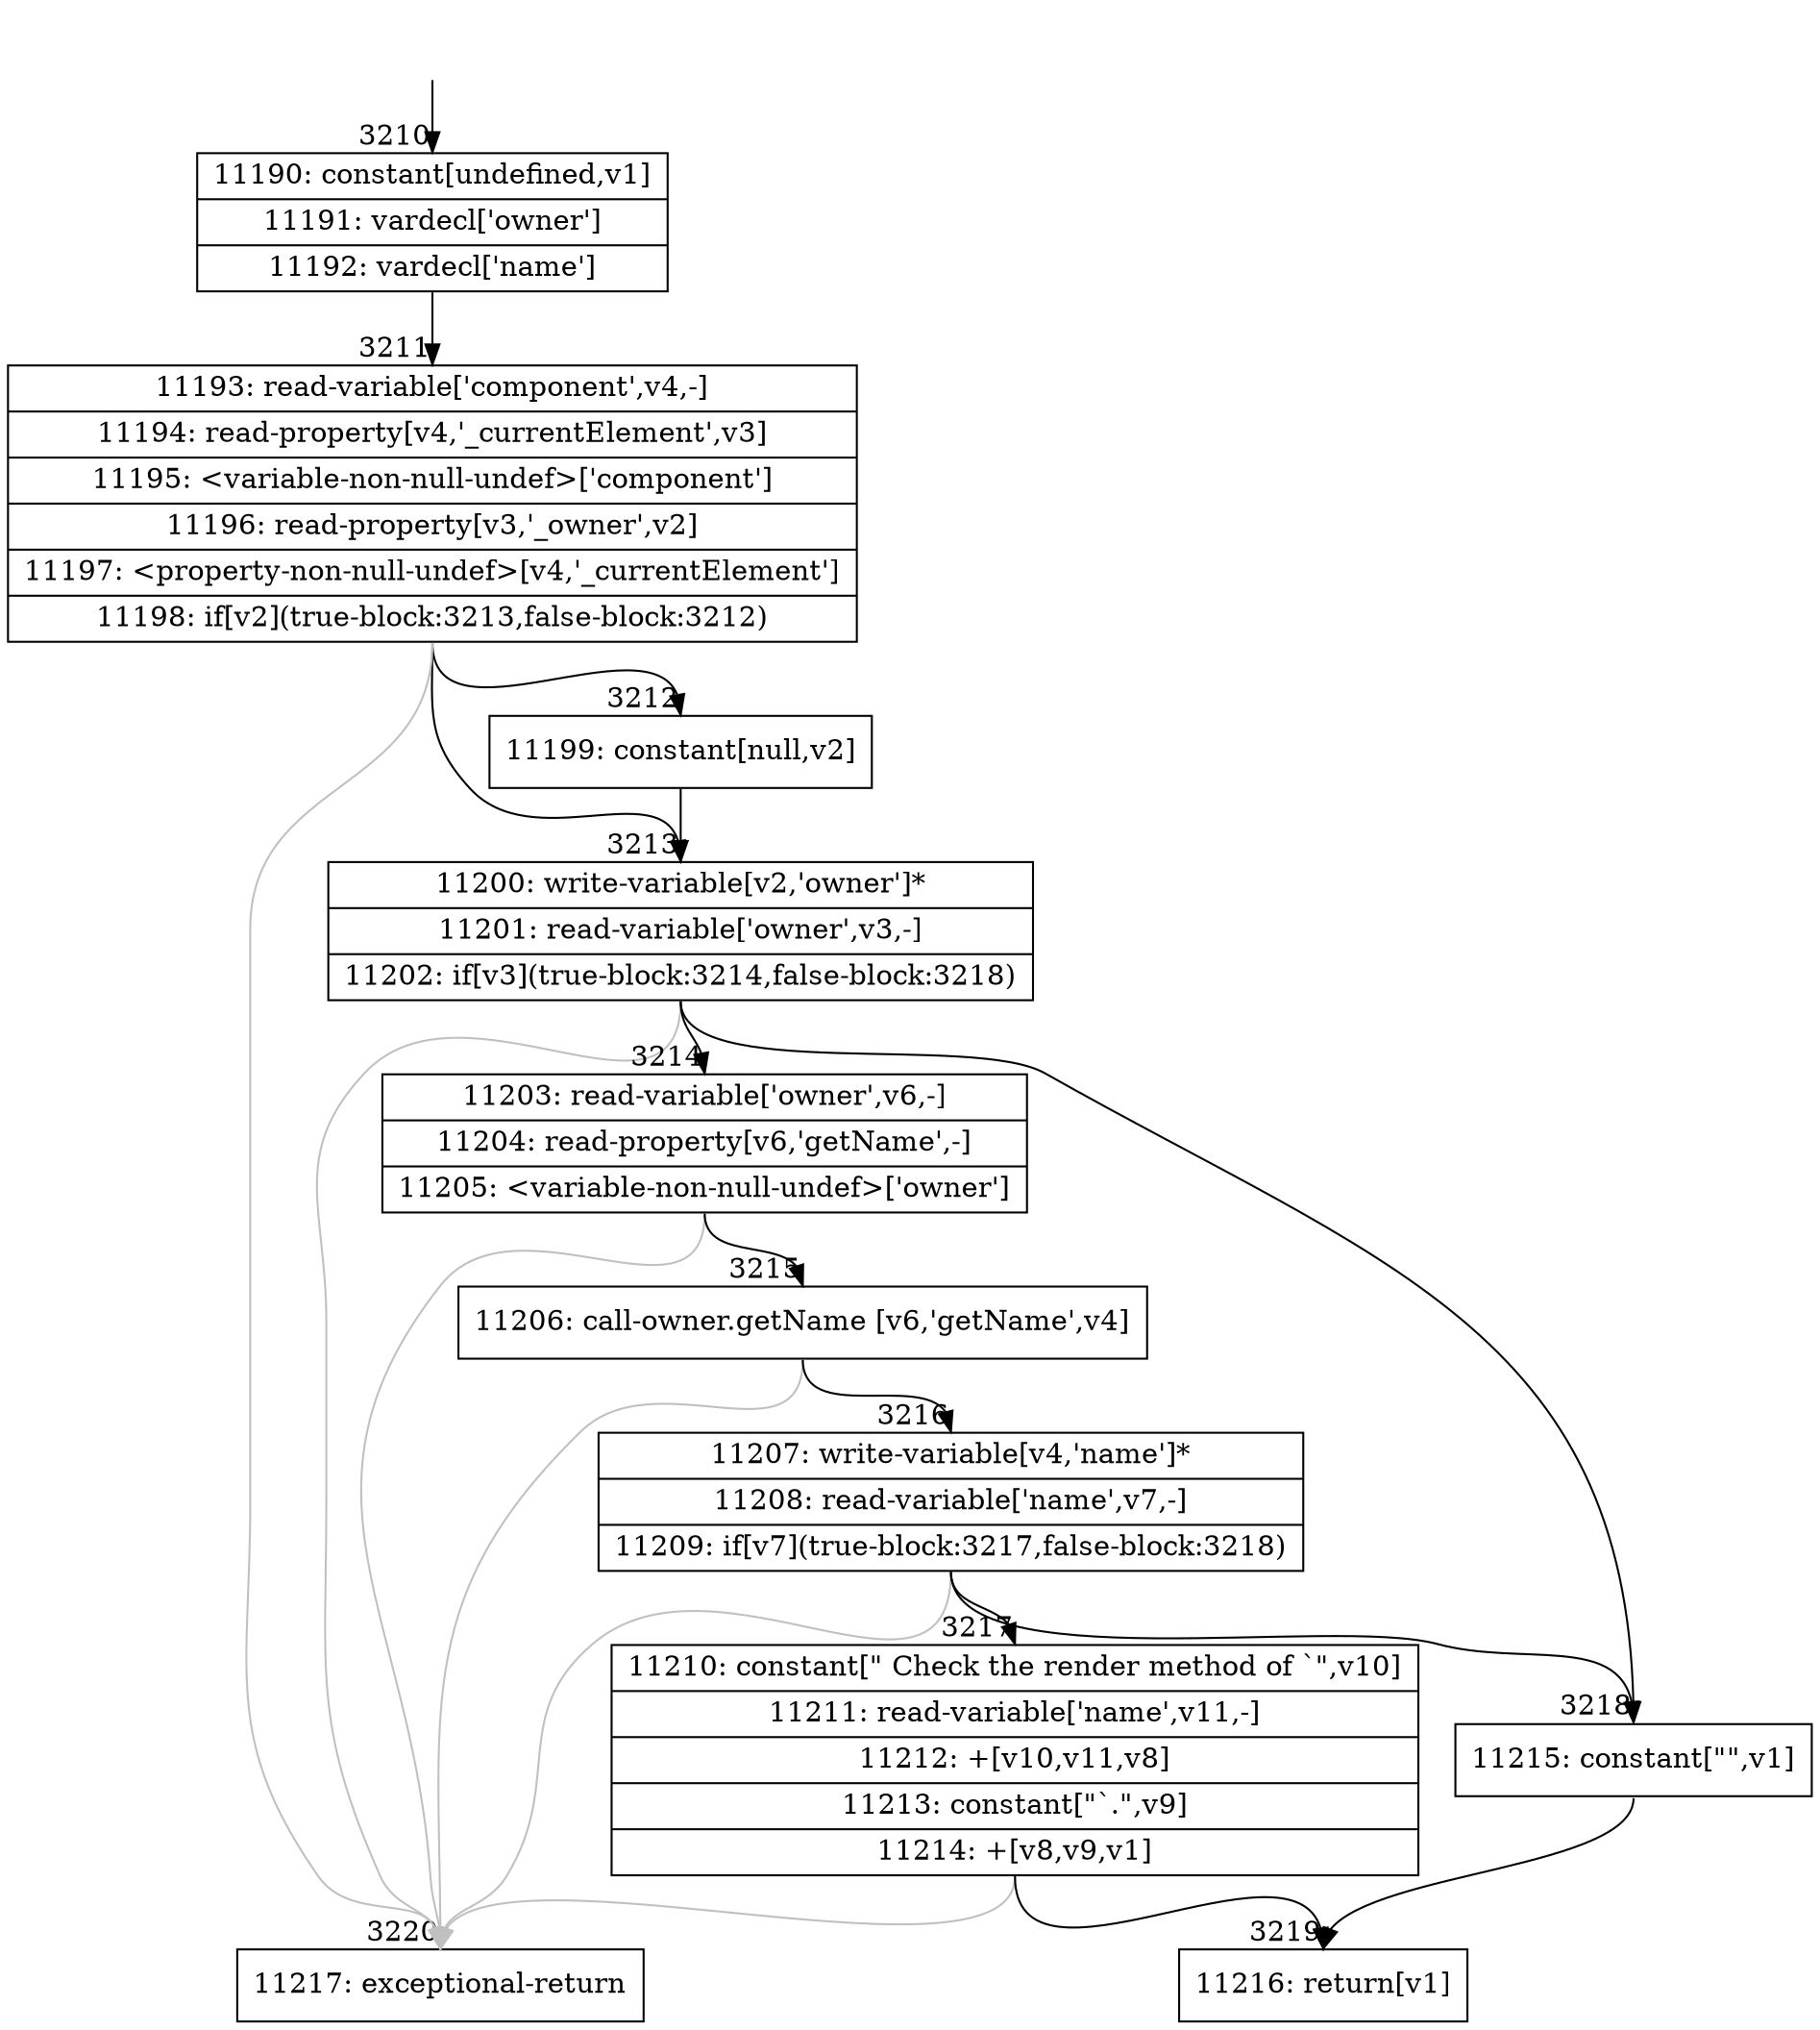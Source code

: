 digraph {
rankdir="TD"
BB_entry232[shape=none,label=""];
BB_entry232 -> BB3210 [tailport=s, headport=n, headlabel="    3210"]
BB3210 [shape=record label="{11190: constant[undefined,v1]|11191: vardecl['owner']|11192: vardecl['name']}" ] 
BB3210 -> BB3211 [tailport=s, headport=n, headlabel="      3211"]
BB3211 [shape=record label="{11193: read-variable['component',v4,-]|11194: read-property[v4,'_currentElement',v3]|11195: \<variable-non-null-undef\>['component']|11196: read-property[v3,'_owner',v2]|11197: \<property-non-null-undef\>[v4,'_currentElement']|11198: if[v2](true-block:3213,false-block:3212)}" ] 
BB3211 -> BB3213 [tailport=s, headport=n, headlabel="      3213"]
BB3211 -> BB3212 [tailport=s, headport=n, headlabel="      3212"]
BB3211 -> BB3220 [tailport=s, headport=n, color=gray, headlabel="      3220"]
BB3212 [shape=record label="{11199: constant[null,v2]}" ] 
BB3212 -> BB3213 [tailport=s, headport=n]
BB3213 [shape=record label="{11200: write-variable[v2,'owner']*|11201: read-variable['owner',v3,-]|11202: if[v3](true-block:3214,false-block:3218)}" ] 
BB3213 -> BB3214 [tailport=s, headport=n, headlabel="      3214"]
BB3213 -> BB3218 [tailport=s, headport=n, headlabel="      3218"]
BB3213 -> BB3220 [tailport=s, headport=n, color=gray]
BB3214 [shape=record label="{11203: read-variable['owner',v6,-]|11204: read-property[v6,'getName',-]|11205: \<variable-non-null-undef\>['owner']}" ] 
BB3214 -> BB3215 [tailport=s, headport=n, headlabel="      3215"]
BB3214 -> BB3220 [tailport=s, headport=n, color=gray]
BB3215 [shape=record label="{11206: call-owner.getName [v6,'getName',v4]}" ] 
BB3215 -> BB3216 [tailport=s, headport=n, headlabel="      3216"]
BB3215 -> BB3220 [tailport=s, headport=n, color=gray]
BB3216 [shape=record label="{11207: write-variable[v4,'name']*|11208: read-variable['name',v7,-]|11209: if[v7](true-block:3217,false-block:3218)}" ] 
BB3216 -> BB3217 [tailport=s, headport=n, headlabel="      3217"]
BB3216 -> BB3218 [tailport=s, headport=n]
BB3216 -> BB3220 [tailport=s, headport=n, color=gray]
BB3217 [shape=record label="{11210: constant[\" Check the render method of `\",v10]|11211: read-variable['name',v11,-]|11212: +[v10,v11,v8]|11213: constant[\"`.\",v9]|11214: +[v8,v9,v1]}" ] 
BB3217 -> BB3219 [tailport=s, headport=n, headlabel="      3219"]
BB3217 -> BB3220 [tailport=s, headport=n, color=gray]
BB3218 [shape=record label="{11215: constant[\"\",v1]}" ] 
BB3218 -> BB3219 [tailport=s, headport=n]
BB3219 [shape=record label="{11216: return[v1]}" ] 
BB3220 [shape=record label="{11217: exceptional-return}" ] 
//#$~ 6228
}

